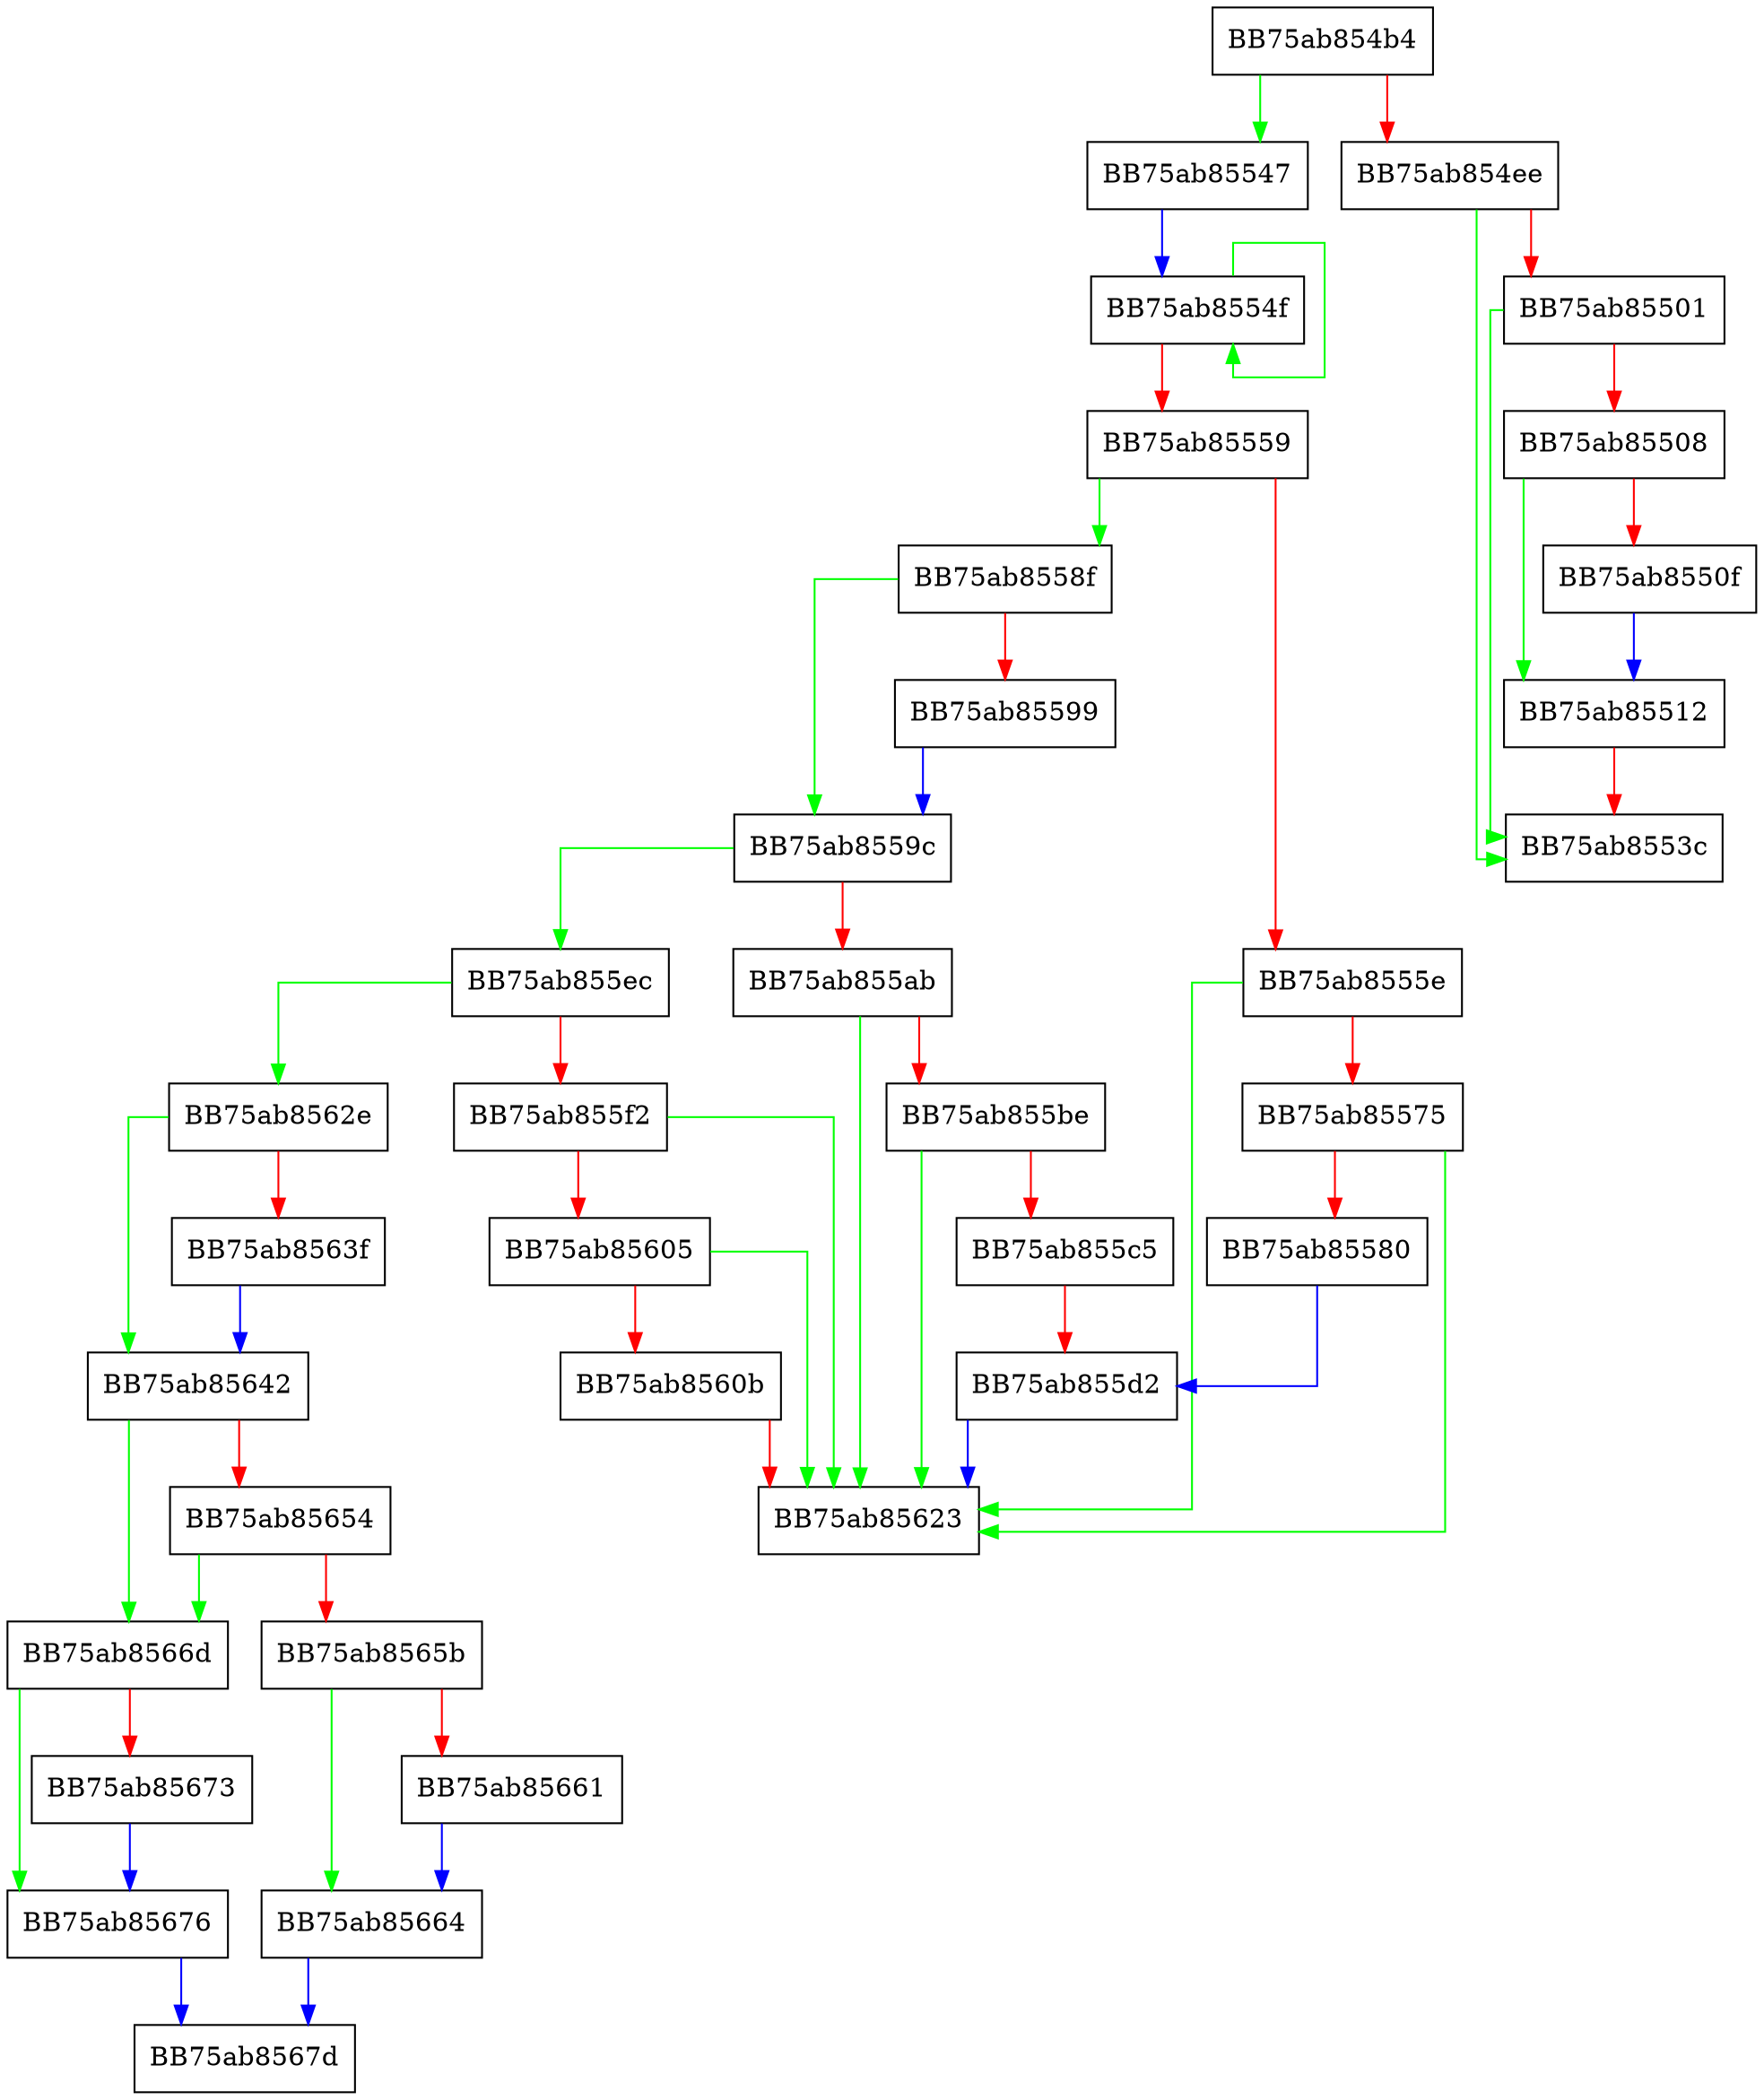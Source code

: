 digraph MapFilePath {
  node [shape="box"];
  graph [splines=ortho];
  BB75ab854b4 -> BB75ab85547 [color="green"];
  BB75ab854b4 -> BB75ab854ee [color="red"];
  BB75ab854ee -> BB75ab8553c [color="green"];
  BB75ab854ee -> BB75ab85501 [color="red"];
  BB75ab85501 -> BB75ab8553c [color="green"];
  BB75ab85501 -> BB75ab85508 [color="red"];
  BB75ab85508 -> BB75ab85512 [color="green"];
  BB75ab85508 -> BB75ab8550f [color="red"];
  BB75ab8550f -> BB75ab85512 [color="blue"];
  BB75ab85512 -> BB75ab8553c [color="red"];
  BB75ab85547 -> BB75ab8554f [color="blue"];
  BB75ab8554f -> BB75ab8554f [color="green"];
  BB75ab8554f -> BB75ab85559 [color="red"];
  BB75ab85559 -> BB75ab8558f [color="green"];
  BB75ab85559 -> BB75ab8555e [color="red"];
  BB75ab8555e -> BB75ab85623 [color="green"];
  BB75ab8555e -> BB75ab85575 [color="red"];
  BB75ab85575 -> BB75ab85623 [color="green"];
  BB75ab85575 -> BB75ab85580 [color="red"];
  BB75ab85580 -> BB75ab855d2 [color="blue"];
  BB75ab8558f -> BB75ab8559c [color="green"];
  BB75ab8558f -> BB75ab85599 [color="red"];
  BB75ab85599 -> BB75ab8559c [color="blue"];
  BB75ab8559c -> BB75ab855ec [color="green"];
  BB75ab8559c -> BB75ab855ab [color="red"];
  BB75ab855ab -> BB75ab85623 [color="green"];
  BB75ab855ab -> BB75ab855be [color="red"];
  BB75ab855be -> BB75ab85623 [color="green"];
  BB75ab855be -> BB75ab855c5 [color="red"];
  BB75ab855c5 -> BB75ab855d2 [color="red"];
  BB75ab855d2 -> BB75ab85623 [color="blue"];
  BB75ab855ec -> BB75ab8562e [color="green"];
  BB75ab855ec -> BB75ab855f2 [color="red"];
  BB75ab855f2 -> BB75ab85623 [color="green"];
  BB75ab855f2 -> BB75ab85605 [color="red"];
  BB75ab85605 -> BB75ab85623 [color="green"];
  BB75ab85605 -> BB75ab8560b [color="red"];
  BB75ab8560b -> BB75ab85623 [color="red"];
  BB75ab8562e -> BB75ab85642 [color="green"];
  BB75ab8562e -> BB75ab8563f [color="red"];
  BB75ab8563f -> BB75ab85642 [color="blue"];
  BB75ab85642 -> BB75ab8566d [color="green"];
  BB75ab85642 -> BB75ab85654 [color="red"];
  BB75ab85654 -> BB75ab8566d [color="green"];
  BB75ab85654 -> BB75ab8565b [color="red"];
  BB75ab8565b -> BB75ab85664 [color="green"];
  BB75ab8565b -> BB75ab85661 [color="red"];
  BB75ab85661 -> BB75ab85664 [color="blue"];
  BB75ab85664 -> BB75ab8567d [color="blue"];
  BB75ab8566d -> BB75ab85676 [color="green"];
  BB75ab8566d -> BB75ab85673 [color="red"];
  BB75ab85673 -> BB75ab85676 [color="blue"];
  BB75ab85676 -> BB75ab8567d [color="blue"];
}